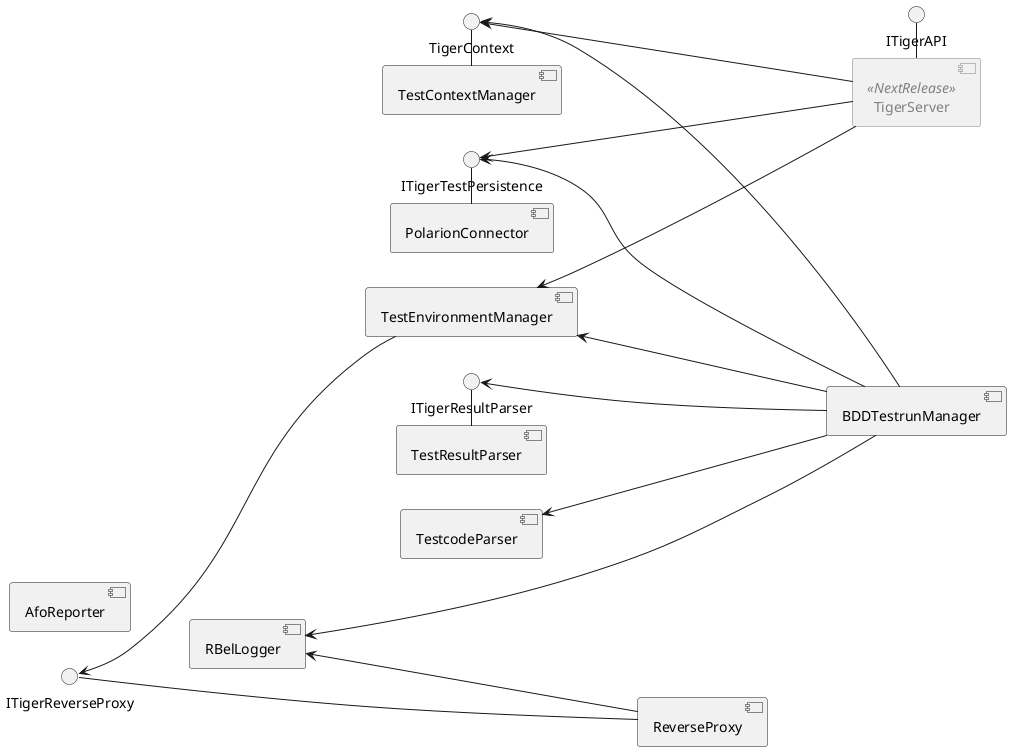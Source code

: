 @startuml


left to right direction

skinparam component {
    BackgroundColor<<Business>> LightGreen
    BorderColor<<Business>> Green
    FontColor<<NextRelease>> Gray
    BorderColor<<NextRelease>> Gray
}

component TigerServer  <<NextRelease>>

component TestEnvironmentManager
component TestContextManager
component ReverseProxy
component TestcodeParser
component TestResultParser
component PolarionConnector
component RBelLogger
component AfoReporter

component BDDTestrunManager as bddtrm

ITigerAPI - TigerServer

TestEnvironmentManager <--- TigerServer
TestEnvironmentManager <--- bddtrm

TigerContext <--- TigerServer
TigerContext - TestContextManager
TigerContext <--- bddtrm

ITigerReverseProxy <--- TestEnvironmentManager
ITigerReverseProxy - ReverseProxy

TestcodeParser <--- bddtrm

ITigerResultParser <--- bddtrm
ITigerResultParser - TestResultParser

ITigerTestPersistence <--- bddtrm
ITigerTestPersistence <--- TigerServer
ITigerTestPersistence - PolarionConnector

RBelLogger <---- bddtrm
RBelLogger <--- ReverseProxy
@enduml
